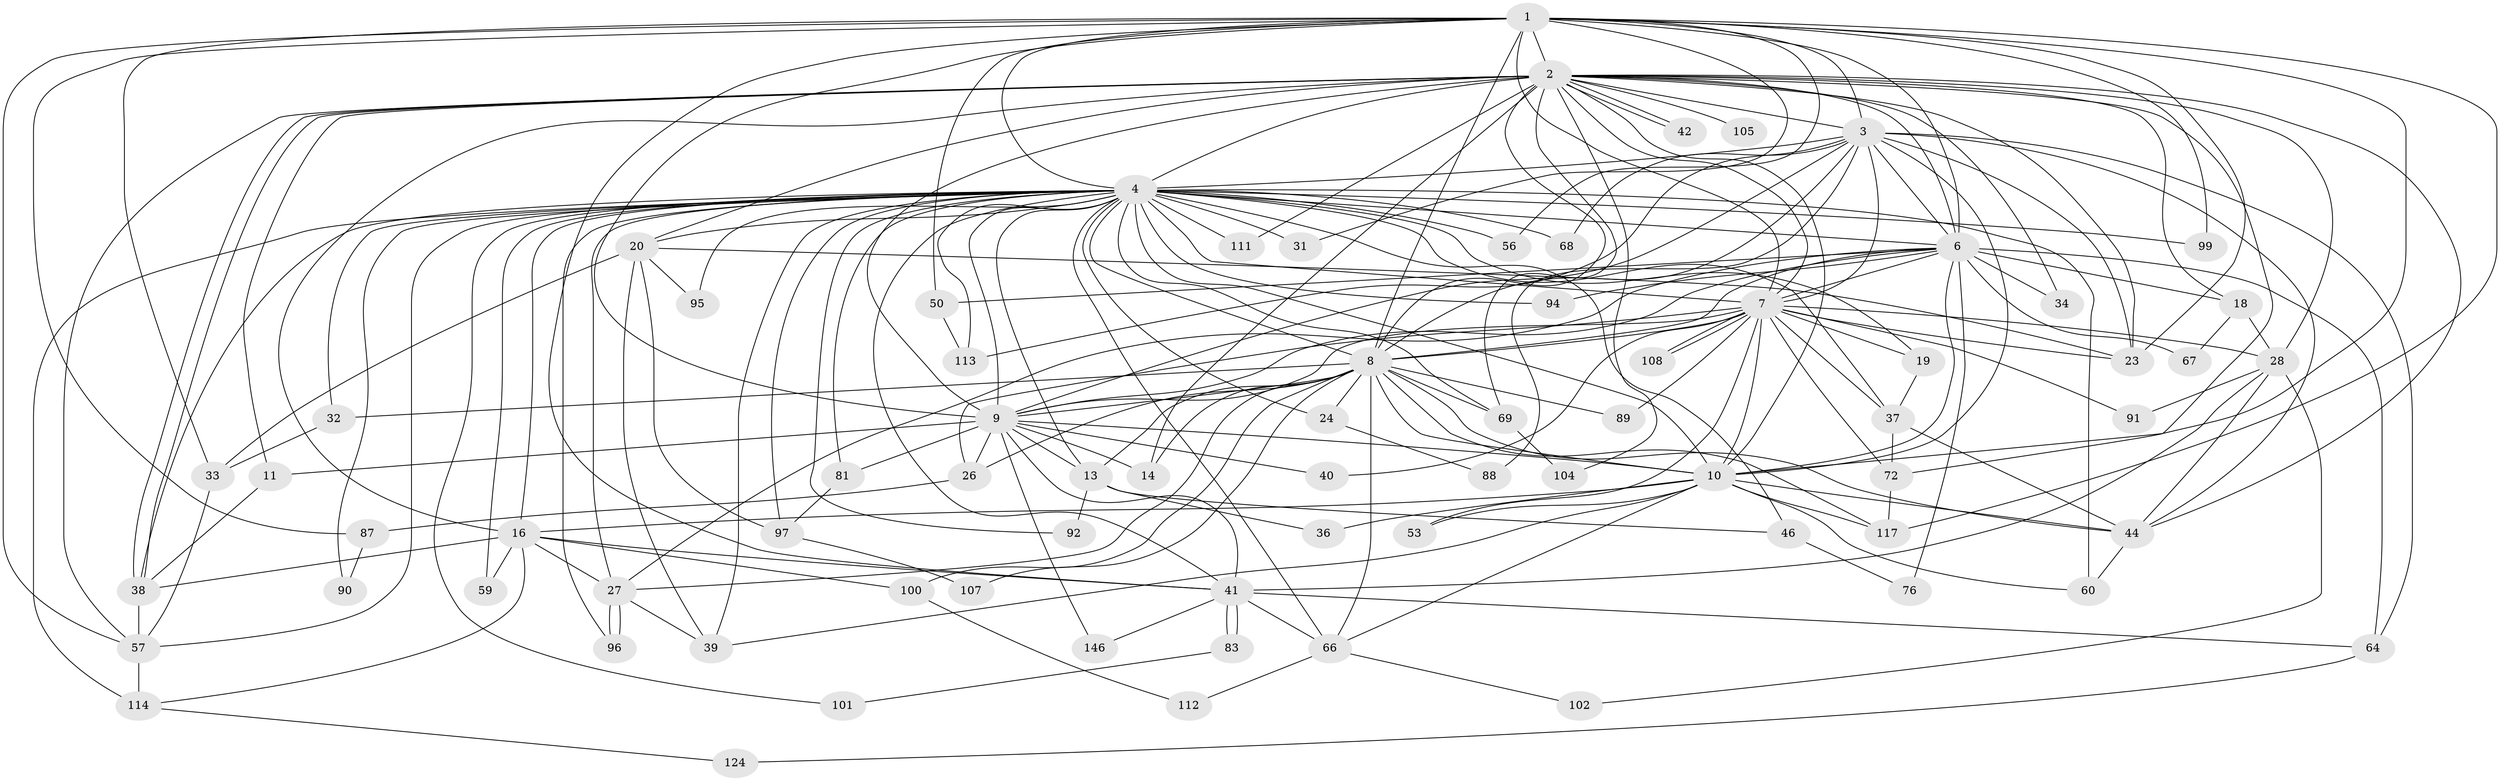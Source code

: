// original degree distribution, {20: 0.020134228187919462, 33: 0.006711409395973154, 21: 0.006711409395973154, 15: 0.006711409395973154, 32: 0.006711409395973154, 22: 0.006711409395973154, 24: 0.006711409395973154, 19: 0.006711409395973154, 4: 0.087248322147651, 9: 0.013422818791946308, 7: 0.03355704697986577, 3: 0.18791946308724833, 8: 0.006711409395973154, 6: 0.026845637583892617, 2: 0.5167785234899329, 5: 0.06040268456375839}
// Generated by graph-tools (version 1.1) at 2025/13/03/09/25 04:13:52]
// undirected, 74 vertices, 204 edges
graph export_dot {
graph [start="1"]
  node [color=gray90,style=filled];
  1;
  2 [super="+149+145+141+118+15+22+86+79"];
  3 [super="+109+125+136+21+49+43"];
  4 [super="+12+35+5+63"];
  6;
  7;
  8 [super="+70"];
  9;
  10 [super="+55+142"];
  11;
  13;
  14;
  16 [super="+51+25"];
  18;
  19;
  20 [super="+54"];
  23 [super="+47"];
  24;
  26;
  27;
  28 [super="+120"];
  31 [super="+135"];
  32;
  33 [super="+82"];
  34;
  36;
  37 [super="+110"];
  38 [super="+65+127"];
  39 [super="+52+80"];
  40;
  41 [super="+106+58"];
  42;
  44 [super="+84+93+61"];
  46;
  50;
  53;
  56;
  57 [super="+75"];
  59;
  60;
  64;
  66 [super="+71+131"];
  67;
  68;
  69 [super="+98"];
  72 [super="+144"];
  76;
  81;
  83;
  87;
  88;
  89;
  90;
  91;
  92;
  94;
  95;
  96;
  97 [super="+143"];
  99;
  100;
  101;
  102;
  104;
  105;
  107;
  108;
  111;
  112;
  113;
  114 [super="+122+116"];
  117 [super="+130+133"];
  124;
  146;
  1 -- 2 [weight=2];
  1 -- 3;
  1 -- 4 [weight=2];
  1 -- 6;
  1 -- 7;
  1 -- 8;
  1 -- 9;
  1 -- 10;
  1 -- 23;
  1 -- 33;
  1 -- 50;
  1 -- 56;
  1 -- 87;
  1 -- 99;
  1 -- 117;
  1 -- 31;
  1 -- 57;
  1 -- 41;
  2 -- 3 [weight=4];
  2 -- 4 [weight=5];
  2 -- 6;
  2 -- 7;
  2 -- 8 [weight=2];
  2 -- 9;
  2 -- 10 [weight=2];
  2 -- 11 [weight=2];
  2 -- 16;
  2 -- 18;
  2 -- 20 [weight=3];
  2 -- 34;
  2 -- 38;
  2 -- 38;
  2 -- 42;
  2 -- 42;
  2 -- 69;
  2 -- 72;
  2 -- 105 [weight=2];
  2 -- 44;
  2 -- 104;
  2 -- 14;
  2 -- 111;
  2 -- 23;
  2 -- 28;
  2 -- 57 [weight=2];
  3 -- 4 [weight=6];
  3 -- 6;
  3 -- 7;
  3 -- 8 [weight=2];
  3 -- 9 [weight=3];
  3 -- 10;
  3 -- 44;
  3 -- 64;
  3 -- 113;
  3 -- 23;
  3 -- 68;
  3 -- 88;
  4 -- 6 [weight=4];
  4 -- 7 [weight=3];
  4 -- 8 [weight=2];
  4 -- 9 [weight=3];
  4 -- 10 [weight=2];
  4 -- 20 [weight=2];
  4 -- 31 [weight=2];
  4 -- 69 [weight=2];
  4 -- 81;
  4 -- 24;
  4 -- 57 [weight=2];
  4 -- 90;
  4 -- 113;
  4 -- 46;
  4 -- 114 [weight=2];
  4 -- 38;
  4 -- 13 [weight=2];
  4 -- 16;
  4 -- 19;
  4 -- 27;
  4 -- 32;
  4 -- 37;
  4 -- 39;
  4 -- 41;
  4 -- 56;
  4 -- 59;
  4 -- 60;
  4 -- 66;
  4 -- 68;
  4 -- 92;
  4 -- 95;
  4 -- 96;
  4 -- 97;
  4 -- 99;
  4 -- 101;
  4 -- 111;
  4 -- 94;
  6 -- 7;
  6 -- 8;
  6 -- 9;
  6 -- 10 [weight=2];
  6 -- 18;
  6 -- 27;
  6 -- 34;
  6 -- 50;
  6 -- 64;
  6 -- 67;
  6 -- 76;
  6 -- 94;
  7 -- 8;
  7 -- 9;
  7 -- 10;
  7 -- 19;
  7 -- 23;
  7 -- 26;
  7 -- 28;
  7 -- 37;
  7 -- 40;
  7 -- 53;
  7 -- 89;
  7 -- 91;
  7 -- 108;
  7 -- 108;
  7 -- 72;
  8 -- 9;
  8 -- 10;
  8 -- 13;
  8 -- 14;
  8 -- 24;
  8 -- 27;
  8 -- 32;
  8 -- 66;
  8 -- 89;
  8 -- 100;
  8 -- 107;
  8 -- 117;
  8 -- 69 [weight=2];
  8 -- 44;
  8 -- 26;
  9 -- 10;
  9 -- 11;
  9 -- 13;
  9 -- 14;
  9 -- 26;
  9 -- 40;
  9 -- 81;
  9 -- 146;
  9 -- 41;
  10 -- 16;
  10 -- 36;
  10 -- 53;
  10 -- 60;
  10 -- 66;
  10 -- 117;
  10 -- 39;
  10 -- 44;
  11 -- 38;
  13 -- 36;
  13 -- 46;
  13 -- 92;
  16 -- 41;
  16 -- 59;
  16 -- 114;
  16 -- 38;
  16 -- 27;
  16 -- 100;
  18 -- 28;
  18 -- 67;
  19 -- 37;
  20 -- 39;
  20 -- 97 [weight=2];
  20 -- 33;
  20 -- 23;
  20 -- 95;
  24 -- 88;
  26 -- 87;
  27 -- 96;
  27 -- 96;
  27 -- 39;
  28 -- 44;
  28 -- 91;
  28 -- 102;
  28 -- 41;
  32 -- 33;
  33 -- 57;
  37 -- 72;
  37 -- 44;
  38 -- 57;
  41 -- 83;
  41 -- 83;
  41 -- 146;
  41 -- 66;
  41 -- 64;
  44 -- 60;
  46 -- 76;
  50 -- 113;
  57 -- 114;
  64 -- 124;
  66 -- 112;
  66 -- 102;
  69 -- 104;
  72 -- 117;
  81 -- 97;
  83 -- 101;
  87 -- 90;
  97 -- 107;
  100 -- 112;
  114 -- 124;
}
